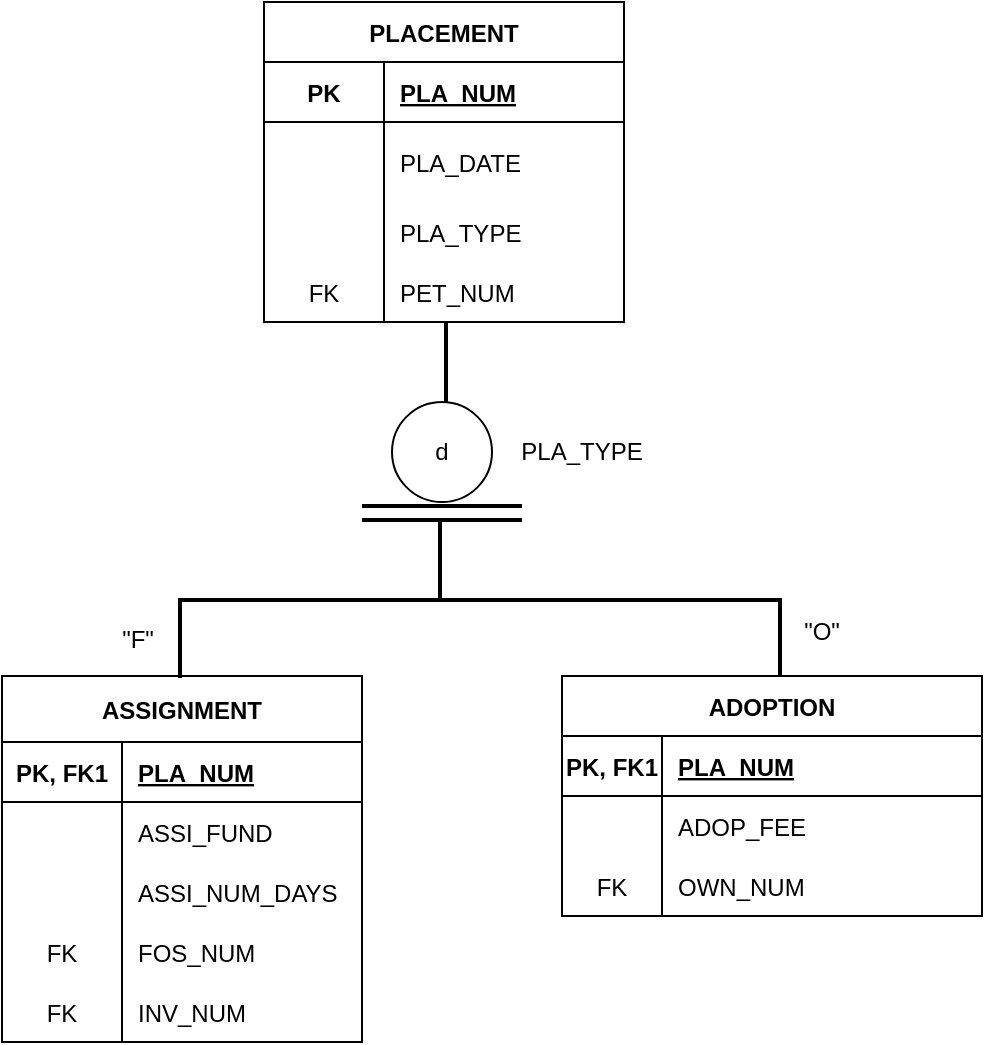 <mxfile version="15.7.3" type="device"><diagram id="R2lEEEUBdFMjLlhIrx00" name="Page-1"><mxGraphModel dx="657" dy="687" grid="1" gridSize="10" guides="1" tooltips="1" connect="1" arrows="1" fold="1" page="1" pageScale="1" pageWidth="413" pageHeight="583" math="0" shadow="0" extFonts="Permanent Marker^https://fonts.googleapis.com/css?family=Permanent+Marker"><root><mxCell id="0"/><mxCell id="1" parent="0"/><mxCell id="UrpZx3cqV5CaR8DK22_C-1" value="ASSIGNMENT" style="shape=table;startSize=33;container=1;collapsible=1;childLayout=tableLayout;fixedRows=1;rowLines=0;fontStyle=1;align=center;resizeLast=1;fillColor=default;strokeColor=default;fontColor=default;" parent="1" vertex="1"><mxGeometry x="1020" y="369" width="180" height="183" as="geometry"><mxRectangle x="1060" y="850" width="60" height="30" as="alternateBounds"/></mxGeometry></mxCell><mxCell id="UrpZx3cqV5CaR8DK22_C-2" value="" style="shape=partialRectangle;collapsible=0;dropTarget=0;pointerEvents=0;fillColor=none;top=0;left=0;bottom=1;right=0;points=[[0,0.5],[1,0.5]];portConstraint=eastwest;" parent="UrpZx3cqV5CaR8DK22_C-1" vertex="1"><mxGeometry y="33" width="180" height="30" as="geometry"/></mxCell><mxCell id="UrpZx3cqV5CaR8DK22_C-3" value="PK, FK1" style="shape=partialRectangle;connectable=0;fillColor=none;top=0;left=0;bottom=0;right=0;fontStyle=1;overflow=hidden;" parent="UrpZx3cqV5CaR8DK22_C-2" vertex="1"><mxGeometry width="60" height="30" as="geometry"><mxRectangle width="60" height="30" as="alternateBounds"/></mxGeometry></mxCell><mxCell id="UrpZx3cqV5CaR8DK22_C-4" value="PLA_NUM" style="shape=partialRectangle;connectable=0;fillColor=none;top=0;left=0;bottom=0;right=0;align=left;spacingLeft=6;fontStyle=5;overflow=hidden;" parent="UrpZx3cqV5CaR8DK22_C-2" vertex="1"><mxGeometry x="60" width="120" height="30" as="geometry"><mxRectangle width="120" height="30" as="alternateBounds"/></mxGeometry></mxCell><mxCell id="UrpZx3cqV5CaR8DK22_C-8" value="" style="shape=partialRectangle;collapsible=0;dropTarget=0;pointerEvents=0;fillColor=none;top=0;left=0;bottom=0;right=0;points=[[0,0.5],[1,0.5]];portConstraint=eastwest;" parent="UrpZx3cqV5CaR8DK22_C-1" vertex="1"><mxGeometry y="63" width="180" height="30" as="geometry"/></mxCell><mxCell id="UrpZx3cqV5CaR8DK22_C-9" value="" style="shape=partialRectangle;connectable=0;fillColor=none;top=0;left=0;bottom=0;right=0;editable=1;overflow=hidden;" parent="UrpZx3cqV5CaR8DK22_C-8" vertex="1"><mxGeometry width="60" height="30" as="geometry"><mxRectangle width="60" height="30" as="alternateBounds"/></mxGeometry></mxCell><mxCell id="UrpZx3cqV5CaR8DK22_C-10" value="ASSI_FUND" style="shape=partialRectangle;connectable=0;fillColor=none;top=0;left=0;bottom=0;right=0;align=left;spacingLeft=6;overflow=hidden;" parent="UrpZx3cqV5CaR8DK22_C-8" vertex="1"><mxGeometry x="60" width="120" height="30" as="geometry"><mxRectangle width="120" height="30" as="alternateBounds"/></mxGeometry></mxCell><mxCell id="UrpZx3cqV5CaR8DK22_C-11" value="" style="shape=partialRectangle;collapsible=0;dropTarget=0;pointerEvents=0;fillColor=none;top=0;left=0;bottom=0;right=0;points=[[0,0.5],[1,0.5]];portConstraint=eastwest;" parent="UrpZx3cqV5CaR8DK22_C-1" vertex="1"><mxGeometry y="93" width="180" height="30" as="geometry"/></mxCell><mxCell id="UrpZx3cqV5CaR8DK22_C-12" value="" style="shape=partialRectangle;connectable=0;fillColor=none;top=0;left=0;bottom=0;right=0;editable=1;overflow=hidden;" parent="UrpZx3cqV5CaR8DK22_C-11" vertex="1"><mxGeometry width="60" height="30" as="geometry"><mxRectangle width="60" height="30" as="alternateBounds"/></mxGeometry></mxCell><mxCell id="UrpZx3cqV5CaR8DK22_C-13" value="ASSI_NUM_DAYS" style="shape=partialRectangle;connectable=0;fillColor=none;top=0;left=0;bottom=0;right=0;align=left;spacingLeft=6;overflow=hidden;" parent="UrpZx3cqV5CaR8DK22_C-11" vertex="1"><mxGeometry x="60" width="120" height="30" as="geometry"><mxRectangle width="120" height="30" as="alternateBounds"/></mxGeometry></mxCell><mxCell id="UrpZx3cqV5CaR8DK22_C-17" value="" style="shape=partialRectangle;collapsible=0;dropTarget=0;pointerEvents=0;fillColor=none;top=0;left=0;bottom=0;right=0;points=[[0,0.5],[1,0.5]];portConstraint=eastwest;fontColor=default;strokeColor=default;" parent="UrpZx3cqV5CaR8DK22_C-1" vertex="1"><mxGeometry y="123" width="180" height="30" as="geometry"/></mxCell><mxCell id="UrpZx3cqV5CaR8DK22_C-18" value="FK" style="shape=partialRectangle;connectable=0;fillColor=none;top=0;left=0;bottom=0;right=0;fontStyle=0;overflow=hidden;fontColor=default;strokeColor=default;" parent="UrpZx3cqV5CaR8DK22_C-17" vertex="1"><mxGeometry width="60" height="30" as="geometry"><mxRectangle width="60" height="30" as="alternateBounds"/></mxGeometry></mxCell><mxCell id="UrpZx3cqV5CaR8DK22_C-19" value="FOS_NUM" style="shape=partialRectangle;connectable=0;fillColor=none;top=0;left=0;bottom=0;right=0;align=left;spacingLeft=6;fontStyle=0;overflow=hidden;fontColor=default;strokeColor=default;" parent="UrpZx3cqV5CaR8DK22_C-17" vertex="1"><mxGeometry x="60" width="120" height="30" as="geometry"><mxRectangle width="120" height="30" as="alternateBounds"/></mxGeometry></mxCell><mxCell id="UrpZx3cqV5CaR8DK22_C-20" value="" style="shape=partialRectangle;collapsible=0;dropTarget=0;pointerEvents=0;fillColor=none;top=0;left=0;bottom=0;right=0;points=[[0,0.5],[1,0.5]];portConstraint=eastwest;" parent="UrpZx3cqV5CaR8DK22_C-1" vertex="1"><mxGeometry y="153" width="180" height="30" as="geometry"/></mxCell><mxCell id="UrpZx3cqV5CaR8DK22_C-21" value="FK" style="shape=partialRectangle;connectable=0;fillColor=none;top=0;left=0;bottom=0;right=0;fontStyle=0;overflow=hidden;" parent="UrpZx3cqV5CaR8DK22_C-20" vertex="1"><mxGeometry width="60" height="30" as="geometry"><mxRectangle width="60" height="30" as="alternateBounds"/></mxGeometry></mxCell><mxCell id="UrpZx3cqV5CaR8DK22_C-22" value="INV_NUM" style="shape=partialRectangle;connectable=0;fillColor=none;top=0;left=0;bottom=0;right=0;align=left;spacingLeft=6;fontStyle=0;overflow=hidden;" parent="UrpZx3cqV5CaR8DK22_C-20" vertex="1"><mxGeometry x="60" width="120" height="30" as="geometry"><mxRectangle width="120" height="30" as="alternateBounds"/></mxGeometry></mxCell><mxCell id="UrpZx3cqV5CaR8DK22_C-23" value="ADOPTION" style="shape=table;startSize=30;container=1;collapsible=1;childLayout=tableLayout;fixedRows=1;rowLines=0;fontStyle=1;align=center;resizeLast=1;fillColor=default;strokeColor=default;fontColor=default;" parent="1" vertex="1"><mxGeometry x="1300" y="369" width="210" height="120" as="geometry"><mxRectangle x="1060" y="358" width="60" height="30" as="alternateBounds"/></mxGeometry></mxCell><mxCell id="UrpZx3cqV5CaR8DK22_C-24" value="" style="shape=partialRectangle;collapsible=0;dropTarget=0;pointerEvents=0;fillColor=none;top=0;left=0;bottom=1;right=0;points=[[0,0.5],[1,0.5]];portConstraint=eastwest;" parent="UrpZx3cqV5CaR8DK22_C-23" vertex="1"><mxGeometry y="30" width="210" height="30" as="geometry"/></mxCell><mxCell id="UrpZx3cqV5CaR8DK22_C-25" value="PK, FK1" style="shape=partialRectangle;connectable=0;fillColor=none;top=0;left=0;bottom=0;right=0;fontStyle=1;overflow=hidden;" parent="UrpZx3cqV5CaR8DK22_C-24" vertex="1"><mxGeometry width="50" height="30" as="geometry"><mxRectangle width="50" height="30" as="alternateBounds"/></mxGeometry></mxCell><mxCell id="UrpZx3cqV5CaR8DK22_C-26" value="PLA_NUM" style="shape=partialRectangle;connectable=0;fillColor=none;top=0;left=0;bottom=0;right=0;align=left;spacingLeft=6;fontStyle=5;overflow=hidden;" parent="UrpZx3cqV5CaR8DK22_C-24" vertex="1"><mxGeometry x="50" width="160" height="30" as="geometry"><mxRectangle width="160" height="30" as="alternateBounds"/></mxGeometry></mxCell><mxCell id="UrpZx3cqV5CaR8DK22_C-30" value="" style="shape=partialRectangle;collapsible=0;dropTarget=0;pointerEvents=0;fillColor=none;top=0;left=0;bottom=0;right=0;points=[[0,0.5],[1,0.5]];portConstraint=eastwest;" parent="UrpZx3cqV5CaR8DK22_C-23" vertex="1"><mxGeometry y="60" width="210" height="30" as="geometry"/></mxCell><mxCell id="UrpZx3cqV5CaR8DK22_C-31" value="" style="shape=partialRectangle;connectable=0;fillColor=none;top=0;left=0;bottom=0;right=0;editable=1;overflow=hidden;" parent="UrpZx3cqV5CaR8DK22_C-30" vertex="1"><mxGeometry width="50" height="30" as="geometry"><mxRectangle width="50" height="30" as="alternateBounds"/></mxGeometry></mxCell><mxCell id="UrpZx3cqV5CaR8DK22_C-32" value="ADOP_FEE" style="shape=partialRectangle;connectable=0;fillColor=none;top=0;left=0;bottom=0;right=0;align=left;spacingLeft=6;overflow=hidden;" parent="UrpZx3cqV5CaR8DK22_C-30" vertex="1"><mxGeometry x="50" width="160" height="30" as="geometry"><mxRectangle width="160" height="30" as="alternateBounds"/></mxGeometry></mxCell><mxCell id="UrpZx3cqV5CaR8DK22_C-36" value="" style="shape=partialRectangle;collapsible=0;dropTarget=0;pointerEvents=0;fillColor=none;top=0;left=0;bottom=0;right=0;points=[[0,0.5],[1,0.5]];portConstraint=eastwest;fontColor=default;strokeColor=default;" parent="UrpZx3cqV5CaR8DK22_C-23" vertex="1"><mxGeometry y="90" width="210" height="30" as="geometry"/></mxCell><mxCell id="UrpZx3cqV5CaR8DK22_C-37" value="FK" style="shape=partialRectangle;connectable=0;fillColor=none;top=0;left=0;bottom=0;right=0;fontStyle=0;overflow=hidden;fontColor=default;strokeColor=default;" parent="UrpZx3cqV5CaR8DK22_C-36" vertex="1"><mxGeometry width="50" height="30" as="geometry"><mxRectangle width="50" height="30" as="alternateBounds"/></mxGeometry></mxCell><mxCell id="UrpZx3cqV5CaR8DK22_C-38" value="OWN_NUM" style="shape=partialRectangle;connectable=0;fillColor=none;top=0;left=0;bottom=0;right=0;align=left;spacingLeft=6;fontStyle=0;overflow=hidden;fontColor=default;strokeColor=default;" parent="UrpZx3cqV5CaR8DK22_C-36" vertex="1"><mxGeometry x="50" width="160" height="30" as="geometry"><mxRectangle width="160" height="30" as="alternateBounds"/></mxGeometry></mxCell><mxCell id="UrpZx3cqV5CaR8DK22_C-39" value="d" style="ellipse;whiteSpace=wrap;html=1;aspect=fixed;" parent="1" vertex="1"><mxGeometry x="1215" y="232" width="50" height="50" as="geometry"/></mxCell><mxCell id="UrpZx3cqV5CaR8DK22_C-40" value="" style="line;strokeWidth=2;html=1;" parent="1" vertex="1"><mxGeometry x="1200" y="279" width="80" height="10" as="geometry"/></mxCell><mxCell id="UrpZx3cqV5CaR8DK22_C-42" value="" style="line;strokeWidth=2;direction=south;html=1;" parent="1" vertex="1"><mxGeometry x="1237" y="192" width="10" height="40" as="geometry"/></mxCell><mxCell id="UrpZx3cqV5CaR8DK22_C-43" value="" style="line;strokeWidth=2;direction=south;html=1;" parent="1" vertex="1"><mxGeometry x="1234" y="292" width="10" height="38" as="geometry"/></mxCell><mxCell id="UrpZx3cqV5CaR8DK22_C-44" value="" style="line;strokeWidth=2;html=1;" parent="1" vertex="1"><mxGeometry x="1110" y="326" width="300" height="10" as="geometry"/></mxCell><mxCell id="UrpZx3cqV5CaR8DK22_C-46" value="" style="line;strokeWidth=2;direction=south;html=1;" parent="1" vertex="1"><mxGeometry x="1404" y="332" width="10" height="37" as="geometry"/></mxCell><mxCell id="UrpZx3cqV5CaR8DK22_C-47" value="" style="line;strokeWidth=2;direction=south;html=1;" parent="1" vertex="1"><mxGeometry x="1104" y="330" width="10" height="40" as="geometry"/></mxCell><mxCell id="UrpZx3cqV5CaR8DK22_C-51" value="PLACEMENT" style="shape=table;startSize=30;container=1;collapsible=1;childLayout=tableLayout;fixedRows=1;rowLines=0;fontStyle=1;align=center;resizeLast=1;fillColor=default;strokeColor=default;fontColor=default;" parent="1" vertex="1"><mxGeometry x="1151" y="32" width="180" height="160" as="geometry"><mxRectangle x="1060" y="850" width="60" height="30" as="alternateBounds"/></mxGeometry></mxCell><mxCell id="UrpZx3cqV5CaR8DK22_C-52" value="" style="shape=partialRectangle;collapsible=0;dropTarget=0;pointerEvents=0;fillColor=none;top=0;left=0;bottom=1;right=0;points=[[0,0.5],[1,0.5]];portConstraint=eastwest;" parent="UrpZx3cqV5CaR8DK22_C-51" vertex="1"><mxGeometry y="30" width="180" height="30" as="geometry"/></mxCell><mxCell id="UrpZx3cqV5CaR8DK22_C-53" value="PK" style="shape=partialRectangle;connectable=0;fillColor=none;top=0;left=0;bottom=0;right=0;fontStyle=1;overflow=hidden;" parent="UrpZx3cqV5CaR8DK22_C-52" vertex="1"><mxGeometry width="60" height="30" as="geometry"><mxRectangle width="60" height="30" as="alternateBounds"/></mxGeometry></mxCell><mxCell id="UrpZx3cqV5CaR8DK22_C-54" value="PLA_NUM" style="shape=partialRectangle;connectable=0;fillColor=none;top=0;left=0;bottom=0;right=0;align=left;spacingLeft=6;fontStyle=5;overflow=hidden;" parent="UrpZx3cqV5CaR8DK22_C-52" vertex="1"><mxGeometry x="60" width="120" height="30" as="geometry"><mxRectangle width="120" height="30" as="alternateBounds"/></mxGeometry></mxCell><mxCell id="UrpZx3cqV5CaR8DK22_C-55" value="" style="shape=partialRectangle;collapsible=0;dropTarget=0;pointerEvents=0;fillColor=none;top=0;left=0;bottom=0;right=0;points=[[0,0.5],[1,0.5]];portConstraint=eastwest;" parent="UrpZx3cqV5CaR8DK22_C-51" vertex="1"><mxGeometry y="60" width="180" height="40" as="geometry"/></mxCell><mxCell id="UrpZx3cqV5CaR8DK22_C-56" value="" style="shape=partialRectangle;connectable=0;fillColor=none;top=0;left=0;bottom=0;right=0;editable=1;overflow=hidden;" parent="UrpZx3cqV5CaR8DK22_C-55" vertex="1"><mxGeometry width="60" height="40" as="geometry"><mxRectangle width="60" height="40" as="alternateBounds"/></mxGeometry></mxCell><mxCell id="UrpZx3cqV5CaR8DK22_C-57" value="PLA_DATE" style="shape=partialRectangle;connectable=0;fillColor=none;top=0;left=0;bottom=0;right=0;align=left;spacingLeft=6;overflow=hidden;" parent="UrpZx3cqV5CaR8DK22_C-55" vertex="1"><mxGeometry x="60" width="120" height="40" as="geometry"><mxRectangle width="120" height="40" as="alternateBounds"/></mxGeometry></mxCell><mxCell id="UrpZx3cqV5CaR8DK22_C-73" value="" style="shape=partialRectangle;collapsible=0;dropTarget=0;pointerEvents=0;fillColor=none;top=0;left=0;bottom=0;right=0;points=[[0,0.5],[1,0.5]];portConstraint=eastwest;" parent="UrpZx3cqV5CaR8DK22_C-51" vertex="1"><mxGeometry y="100" width="180" height="30" as="geometry"/></mxCell><mxCell id="UrpZx3cqV5CaR8DK22_C-74" value="" style="shape=partialRectangle;connectable=0;fillColor=none;top=0;left=0;bottom=0;right=0;editable=1;overflow=hidden;" parent="UrpZx3cqV5CaR8DK22_C-73" vertex="1"><mxGeometry width="60" height="30" as="geometry"><mxRectangle width="60" height="30" as="alternateBounds"/></mxGeometry></mxCell><mxCell id="UrpZx3cqV5CaR8DK22_C-75" value="PLA_TYPE" style="shape=partialRectangle;connectable=0;fillColor=none;top=0;left=0;bottom=0;right=0;align=left;spacingLeft=6;overflow=hidden;" parent="UrpZx3cqV5CaR8DK22_C-73" vertex="1"><mxGeometry x="60" width="120" height="30" as="geometry"><mxRectangle width="120" height="30" as="alternateBounds"/></mxGeometry></mxCell><mxCell id="UrpZx3cqV5CaR8DK22_C-64" value="" style="shape=partialRectangle;collapsible=0;dropTarget=0;pointerEvents=0;fillColor=none;top=0;left=0;bottom=0;right=0;points=[[0,0.5],[1,0.5]];portConstraint=eastwest;fontColor=default;strokeColor=default;" parent="UrpZx3cqV5CaR8DK22_C-51" vertex="1"><mxGeometry y="130" width="180" height="30" as="geometry"/></mxCell><mxCell id="UrpZx3cqV5CaR8DK22_C-65" value="FK" style="shape=partialRectangle;connectable=0;fillColor=none;top=0;left=0;bottom=0;right=0;fontStyle=0;overflow=hidden;fontColor=default;strokeColor=default;" parent="UrpZx3cqV5CaR8DK22_C-64" vertex="1"><mxGeometry width="60" height="30" as="geometry"><mxRectangle width="60" height="30" as="alternateBounds"/></mxGeometry></mxCell><mxCell id="UrpZx3cqV5CaR8DK22_C-66" value="PET_NUM" style="shape=partialRectangle;connectable=0;fillColor=none;top=0;left=0;bottom=0;right=0;align=left;spacingLeft=6;fontStyle=0;overflow=hidden;fontColor=default;strokeColor=default;" parent="UrpZx3cqV5CaR8DK22_C-64" vertex="1"><mxGeometry x="60" width="120" height="30" as="geometry"><mxRectangle width="120" height="30" as="alternateBounds"/></mxGeometry></mxCell><mxCell id="UrpZx3cqV5CaR8DK22_C-80" value="PLA_TYPE" style="text;html=1;strokeColor=none;fillColor=none;align=center;verticalAlign=middle;whiteSpace=wrap;rounded=0;" parent="1" vertex="1"><mxGeometry x="1280" y="242" width="60" height="30" as="geometry"/></mxCell><mxCell id="UrpZx3cqV5CaR8DK22_C-81" value="&quot;F&quot;" style="text;html=1;strokeColor=none;fillColor=none;align=center;verticalAlign=middle;whiteSpace=wrap;rounded=0;" parent="1" vertex="1"><mxGeometry x="1058" y="336" width="60" height="30" as="geometry"/></mxCell><mxCell id="UrpZx3cqV5CaR8DK22_C-82" value="&quot;O&quot;" style="text;html=1;strokeColor=none;fillColor=none;align=center;verticalAlign=middle;whiteSpace=wrap;rounded=0;" parent="1" vertex="1"><mxGeometry x="1400" y="332" width="60" height="30" as="geometry"/></mxCell><mxCell id="UrpZx3cqV5CaR8DK22_C-83" value="" style="line;strokeWidth=2;html=1;" parent="1" vertex="1"><mxGeometry x="1200" y="286" width="80" height="10" as="geometry"/></mxCell></root></mxGraphModel></diagram></mxfile>